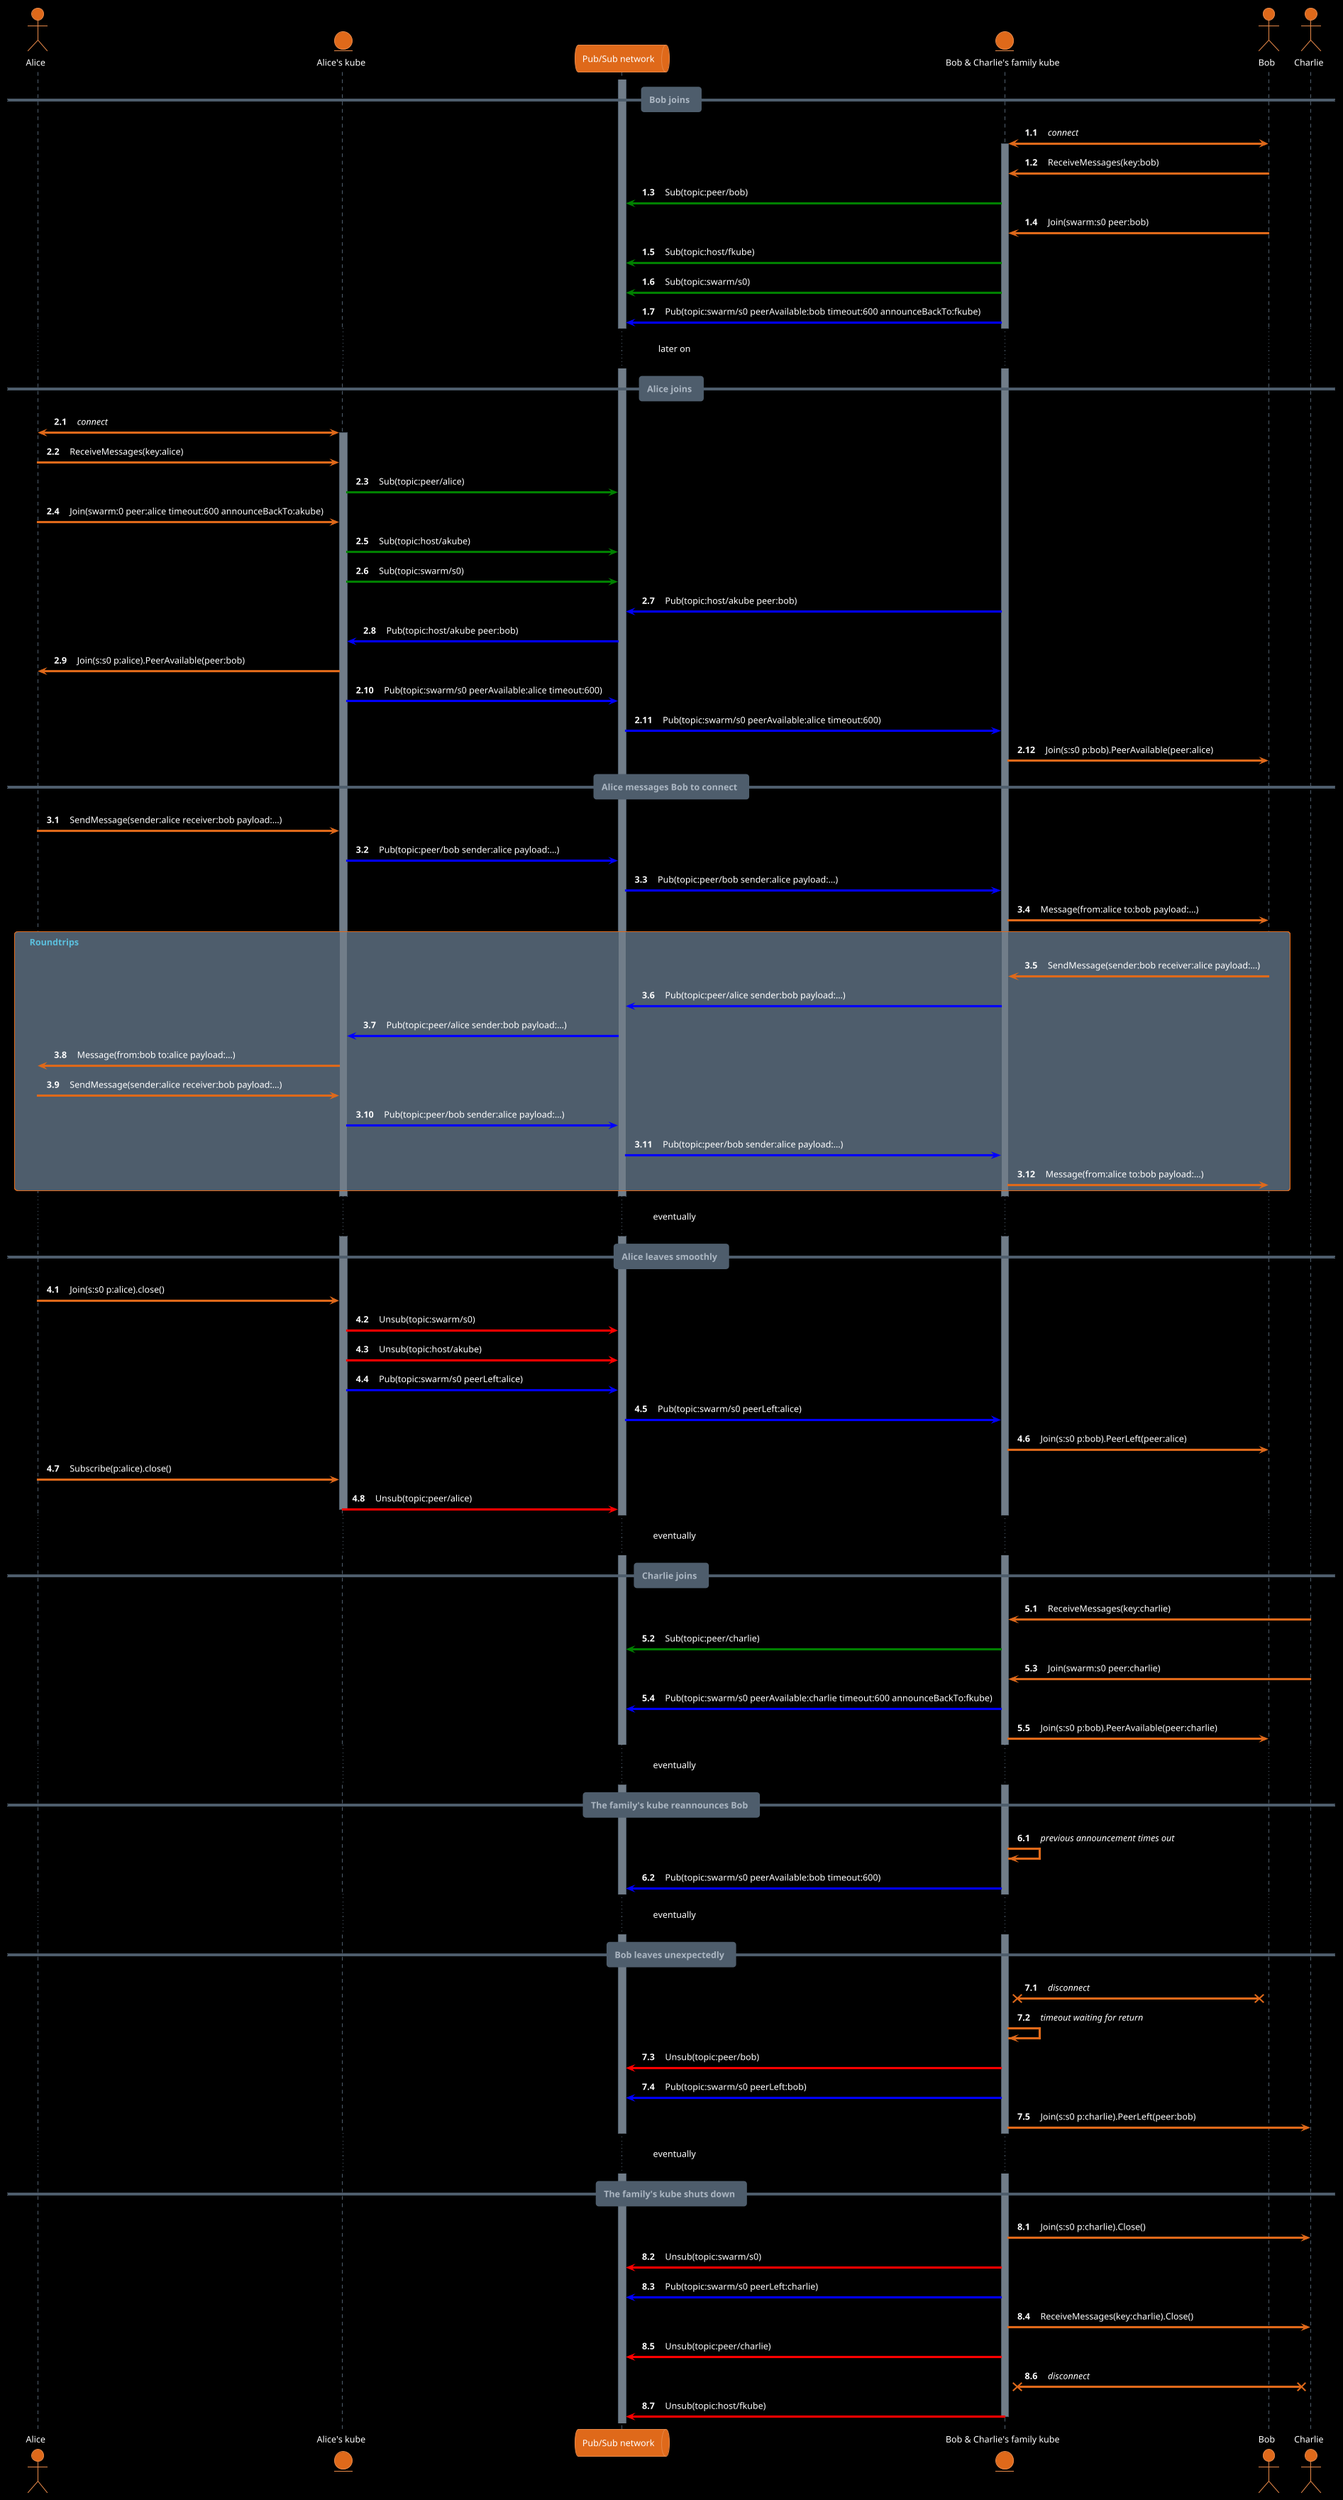 @startuml
!theme superhero
skinparam backgroundColor black

actor       Alice                         as alice
entity      "Alice's kube"                as akube
queue       "Pub/Sub network"             as psn
entity      "Bob & Charlie's family kube" as fkube
actor       Bob                           as bob
actor       Charlie                       as charlie
autonumber 1.1

activate psn
== Bob joins ==
bob <-> fkube:        <i>connect</i>
activate fkube
bob -> fkube:         ReceiveMessages(key:bob)
fkube -[#green]> psn: Sub(topic:peer/bob)
bob -> fkube:         Join(swarm:s0 peer:bob)
fkube -[#green]> psn: Sub(topic:host/fkube)
fkube -[#green]> psn: Sub(topic:swarm/s0)
fkube -[#blue]> psn:  Pub(topic:swarm/s0 peerAvailable:bob timeout:600 announceBackTo:fkube)
...later on...
autonumber inc A
== Alice joins ==
alice <-> akube:<i>connect</i>
activate akube
alice -> akube:       ReceiveMessages(key:alice)
akube -[#green]> psn: Sub(topic:peer/alice)
alice -> akube:       Join(swarm:0 peer:alice timeout:600 announceBackTo:akube)
akube -[#green]> psn: Sub(topic:host/akube)
akube -[#green]> psn: Sub(topic:swarm/s0)
fkube -[#blue]> psn:  Pub(topic:host/akube peer:bob)
psn -[#blue]> akube:  Pub(topic:host/akube peer:bob)
akube -> alice:       Join(s:s0 p:alice).PeerAvailable(peer:bob)
akube -[#blue]> psn:  Pub(topic:swarm/s0 peerAvailable:alice timeout:600)
psn   -[#blue]> fkube:Pub(topic:swarm/s0 peerAvailable:alice timeout:600)
fkube -> bob:         Join(s:s0 p:bob).PeerAvailable(peer:alice)

== Alice messages Bob to connect ==
autonumber inc A
alice -> akube:       SendMessage(sender:alice receiver:bob payload:…)
akube -[#blue]> psn:  Pub(topic:peer/bob sender:alice payload:…)
psn -[#blue]> fkube:  Pub(topic:peer/bob sender:alice payload:…)
fkube -> bob:         Message(from:alice to:bob payload:…)

group Roundtrips
bob -> fkube:         SendMessage(sender:bob receiver:alice payload:…)
fkube -[#blue]> psn:  Pub(topic:peer/alice sender:bob payload:…)
psn -[#blue]> akube:  Pub(topic:peer/alice sender:bob payload:…)
akube -> alice:       Message(from:bob to:alice payload:…)

alice -> akube:       SendMessage(sender:alice receiver:bob payload:…)
akube -[#blue]> psn:  Pub(topic:peer/bob sender:alice payload:…)
psn -[#blue]> fkube:  Pub(topic:peer/bob sender:alice payload:…)
fkube -> bob:         Message(from:alice to:bob payload:…)
end

...eventually...
== Alice leaves smoothly ==
autonumber inc A
alice -> akube:       Join(s:s0 p:alice).close()
akube -[#red]> psn:   Unsub(topic:swarm/s0)
akube -[#red]> psn:   Unsub(topic:host/akube)
akube -[#blue]> psn:  Pub(topic:swarm/s0 peerLeft:alice)
psn -[#blue]> fkube:  Pub(topic:swarm/s0 peerLeft:alice)
fkube -> bob:         Join(s:s0 p:bob).PeerLeft(peer:alice)
alice -> akube:       Subscribe(p:alice).close()
akube -[#red]> psn:   Unsub(topic:peer/alice)
deactivate akube
...eventually...
== Charlie joins ==
autonumber inc A
charlie -> fkube:     ReceiveMessages(key:charlie)
fkube -[#green]> psn: Sub(topic:peer/charlie)
charlie -> fkube:     Join(swarm:s0 peer:charlie)
fkube -[#blue]> psn:  Pub(topic:swarm/s0 peerAvailable:charlie timeout:600 announceBackTo:fkube)
fkube -> bob:         Join(s:s0 p:bob).PeerAvailable(peer:charlie)
...eventually...
== The family's kube reannounces Bob ==
autonumber inc A
fkube -> fkube:       <i>previous announcement times out</i>
fkube -[#blue]> psn:  Pub(topic:swarm/s0 peerAvailable:bob timeout:600)
...eventually...
== Bob leaves unexpectedly ==
autonumber inc A
bob X-X fkube:       <i>disconnect</i>
fkube -> fkube:      <i>timeout waiting for return</i>
fkube -[#red]> psn:  Unsub(topic:peer/bob)
fkube -[#blue]> psn: Pub(topic:swarm/s0 peerLeft:bob)
fkube -> charlie:    Join(s:s0 p:charlie).PeerLeft(peer:bob)
...eventually...
== The family's kube shuts down ==
autonumber inc A
fkube -> charlie:    Join(s:s0 p:charlie).Close()
fkube -[#red]> psn:  Unsub(topic:swarm/s0)
fkube -[#blue]> psn: Pub(topic:swarm/s0 peerLeft:charlie)
fkube -> charlie:    ReceiveMessages(key:charlie).Close()
fkube -[#red]> psn:  Unsub(topic:peer/charlie)
fkube X-X charlie:   <i>disconnect</i>
fkube -[#red]> psn:  Unsub(topic:host/fkube)
deactivate fkube
@enduml
